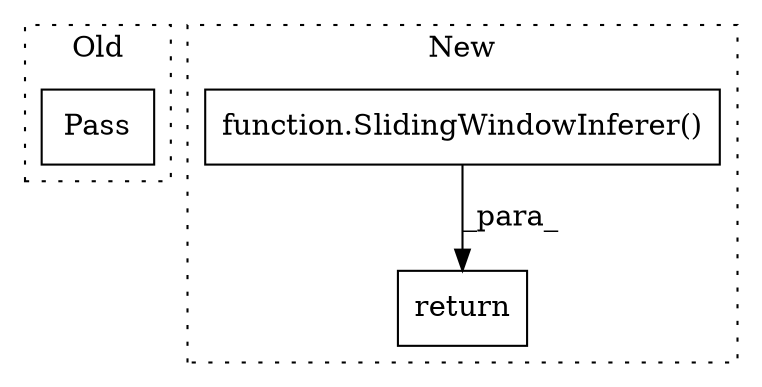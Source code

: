 digraph G {
subgraph cluster0 {
1 [label="Pass" a="62" s="410" l="4" shape="box"];
label = "Old";
style="dotted";
}
subgraph cluster1 {
2 [label="function.SlidingWindowInferer()" a="75" s="1329" l="46" shape="box"];
3 [label="return" a="93" s="1322" l="7" shape="box"];
label = "New";
style="dotted";
}
2 -> 3 [label="_para_"];
}